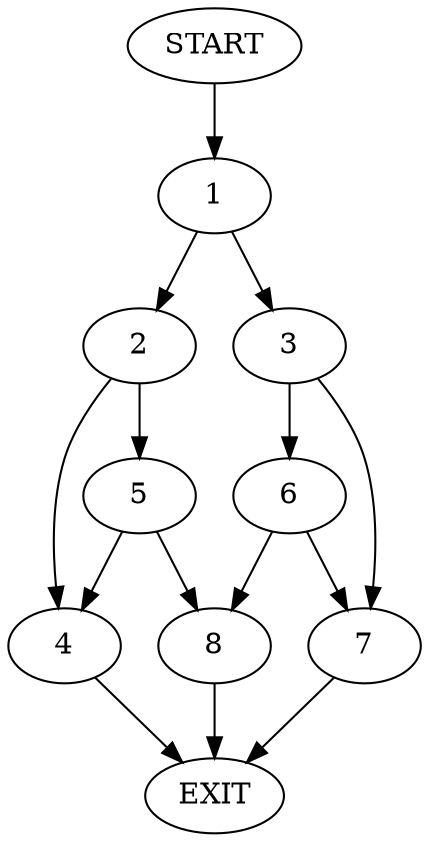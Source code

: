 digraph {
0 [label="START"]
9 [label="EXIT"]
0 -> 1
1 -> 2
1 -> 3
2 -> 4
2 -> 5
3 -> 6
3 -> 7
4 -> 9
5 -> 4
5 -> 8
8 -> 9
6 -> 7
6 -> 8
7 -> 9
}
